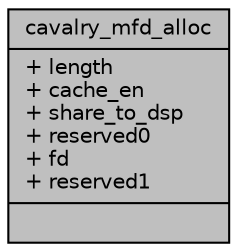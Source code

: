 digraph "cavalry_mfd_alloc"
{
 // INTERACTIVE_SVG=YES
 // LATEX_PDF_SIZE
  bgcolor="transparent";
  edge [fontname="Helvetica",fontsize="10",labelfontname="Helvetica",labelfontsize="10"];
  node [fontname="Helvetica",fontsize="10",shape=record];
  Node1 [label="{cavalry_mfd_alloc\n|+ length\l+ cache_en\l+ share_to_dsp\l+ reserved0\l+ fd\l+ reserved1\l|}",height=0.2,width=0.4,color="black", fillcolor="grey75", style="filled", fontcolor="black",tooltip=" "];
}
